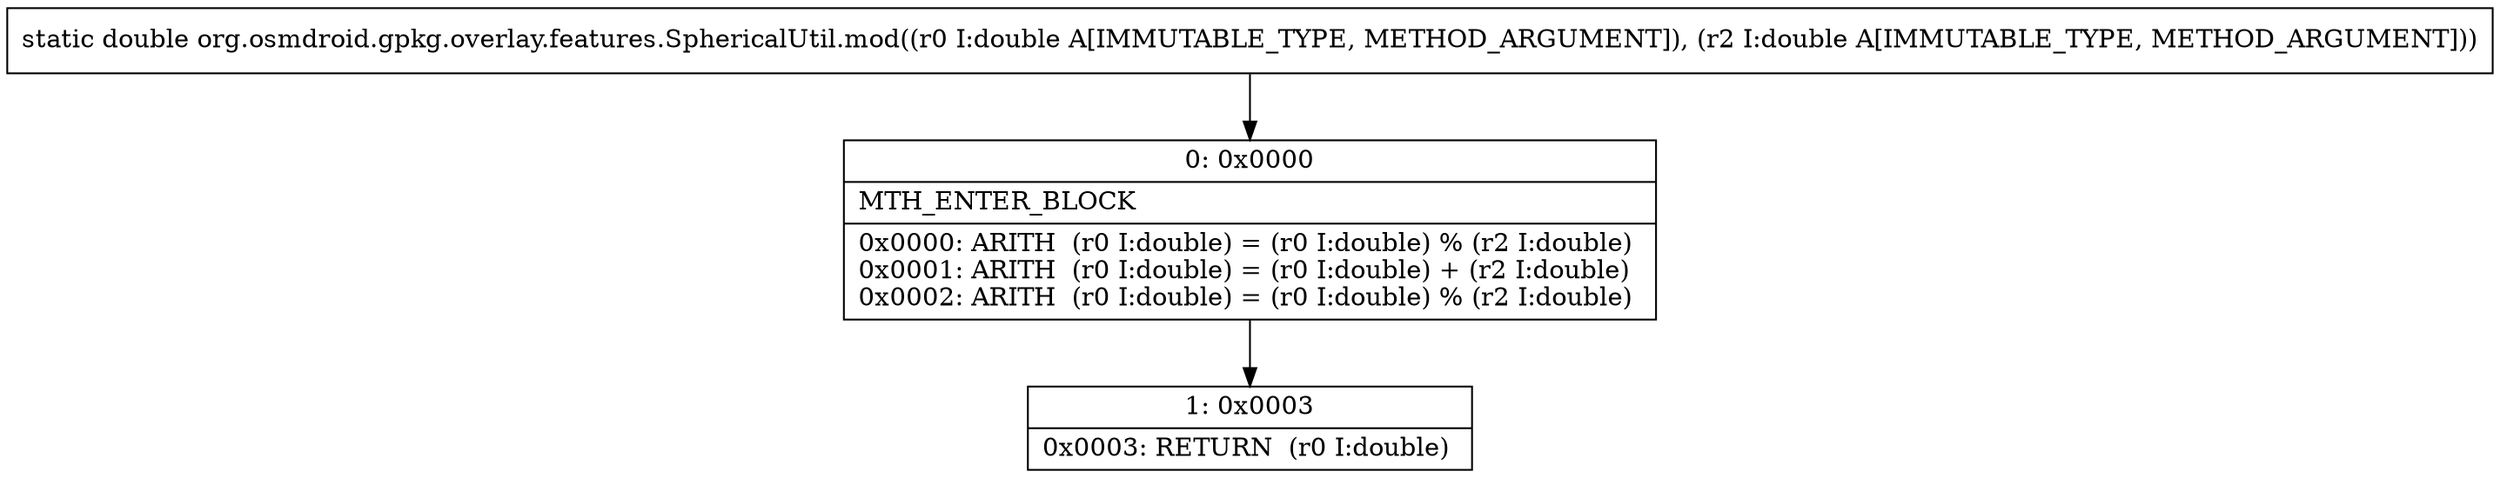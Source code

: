 digraph "CFG fororg.osmdroid.gpkg.overlay.features.SphericalUtil.mod(DD)D" {
Node_0 [shape=record,label="{0\:\ 0x0000|MTH_ENTER_BLOCK\l|0x0000: ARITH  (r0 I:double) = (r0 I:double) % (r2 I:double) \l0x0001: ARITH  (r0 I:double) = (r0 I:double) + (r2 I:double) \l0x0002: ARITH  (r0 I:double) = (r0 I:double) % (r2 I:double) \l}"];
Node_1 [shape=record,label="{1\:\ 0x0003|0x0003: RETURN  (r0 I:double) \l}"];
MethodNode[shape=record,label="{static double org.osmdroid.gpkg.overlay.features.SphericalUtil.mod((r0 I:double A[IMMUTABLE_TYPE, METHOD_ARGUMENT]), (r2 I:double A[IMMUTABLE_TYPE, METHOD_ARGUMENT])) }"];
MethodNode -> Node_0;
Node_0 -> Node_1;
}

